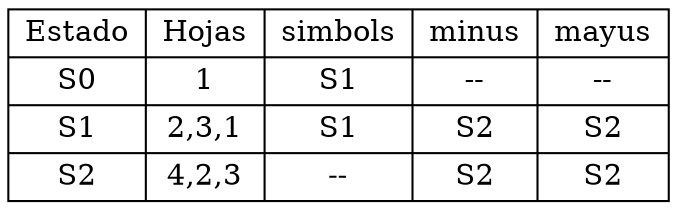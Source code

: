 digraph G{
rankdir=UD
node[shape=box]
concentrate=true
nodotabla[shape=record label="{Estado|S0|S1|S2}|{Hojas|1|2,3,1|4,2,3}|{simbols|S1|S1|--}|{minus|--|S2|S2}|{mayus|--|S2|S2}"]
}
